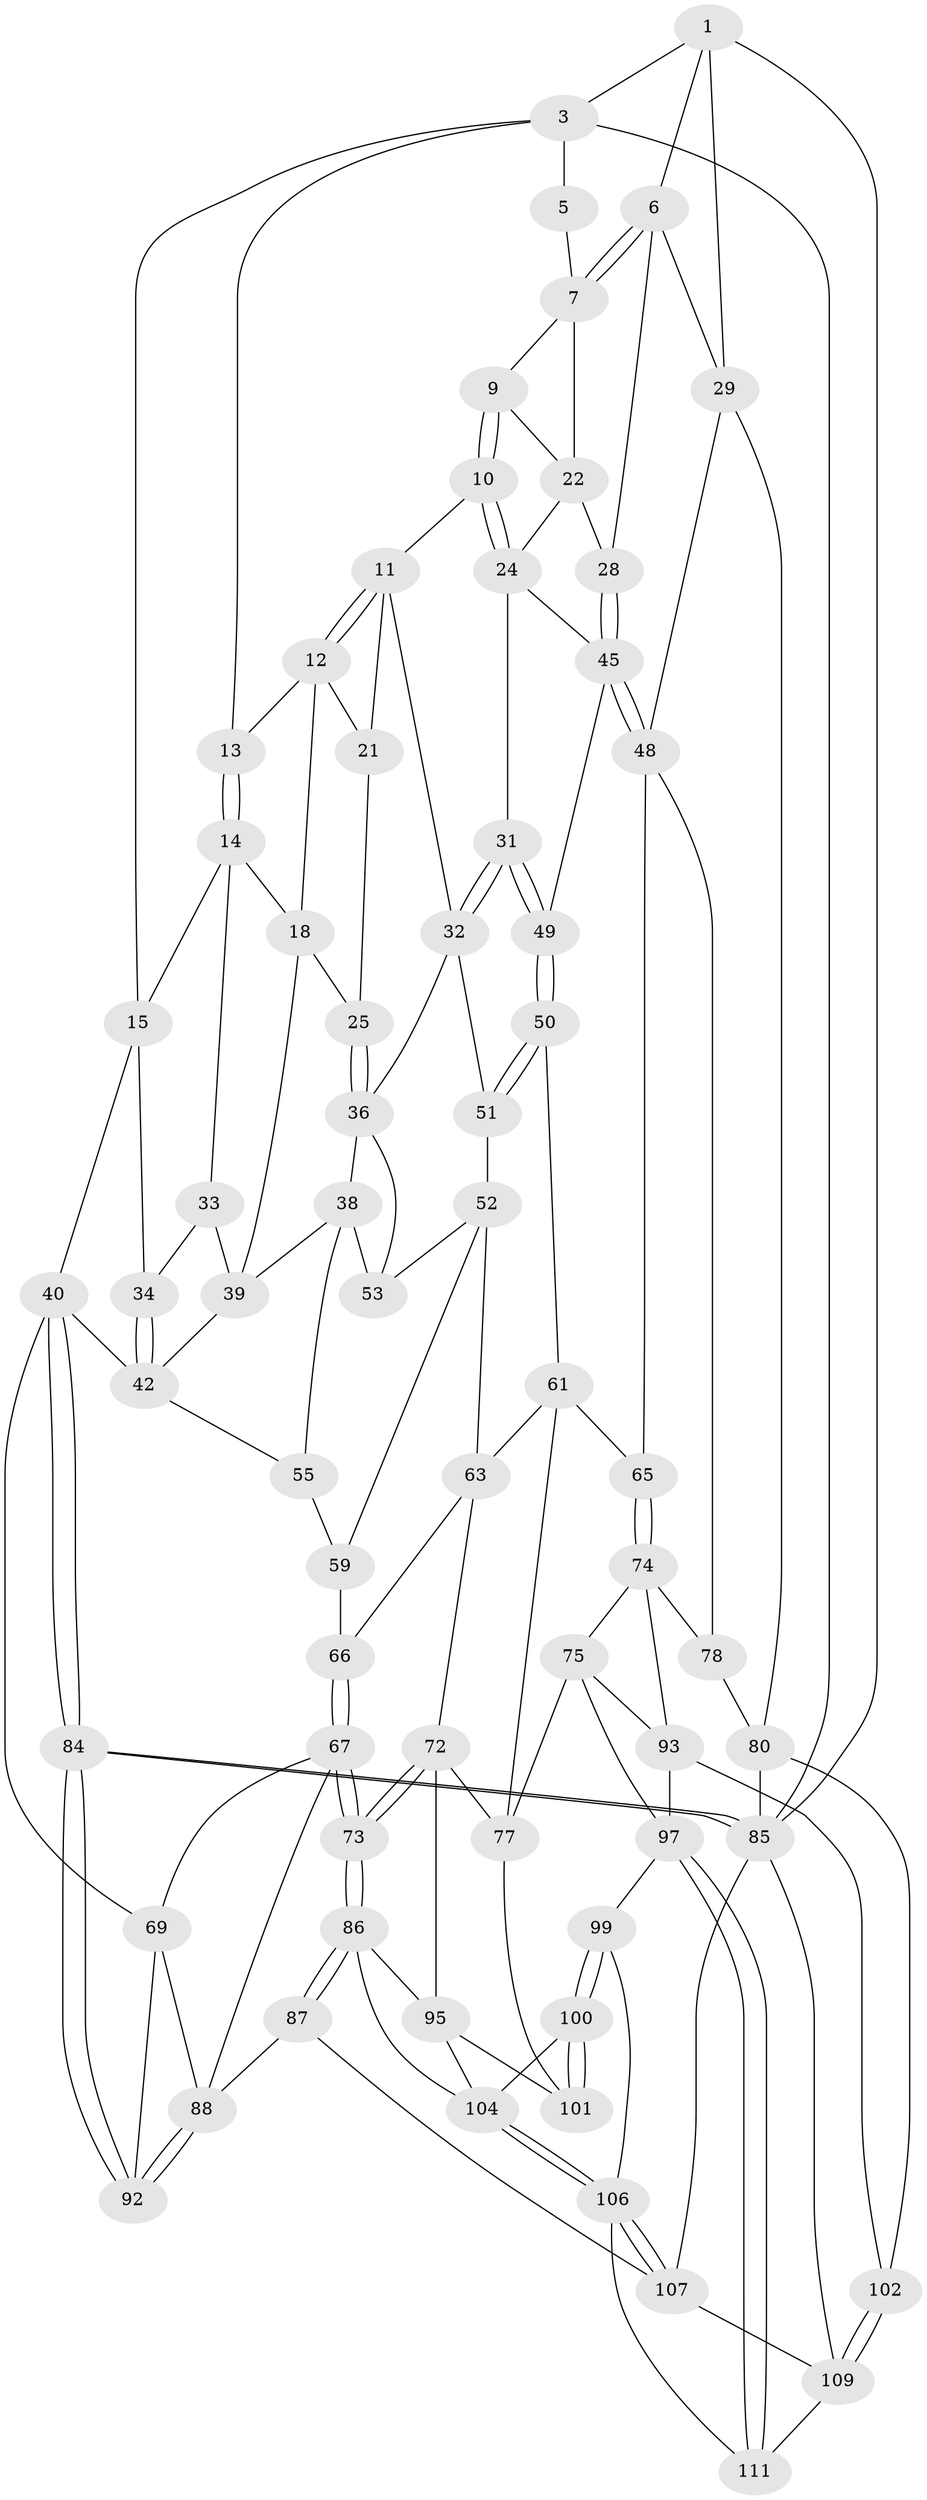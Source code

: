 // Generated by graph-tools (version 1.1) at 2025/24/03/03/25 07:24:31]
// undirected, 68 vertices, 152 edges
graph export_dot {
graph [start="1"]
  node [color=gray90,style=filled];
  1 [pos="+0.7290499742220636+0",super="+2"];
  3 [pos="+0+0",super="+4"];
  5 [pos="+0.6565677717469598+0"];
  6 [pos="+0.8438484695648855+0.14119367521287976",super="+27"];
  7 [pos="+0.8407584801454696+0.14190247431884795",super="+8"];
  9 [pos="+0.5830113805304425+0.12646557351781446"];
  10 [pos="+0.5713287793514896+0.13810594933848214"];
  11 [pos="+0.5361811939749361+0.15848639700415407",super="+20"];
  12 [pos="+0.3617986463175124+0.05650834979088409",super="+17"];
  13 [pos="+0.23186326883082534+0"];
  14 [pos="+0.19065497028707426+0.1948439795022012",super="+19"];
  15 [pos="+0.06501056212027487+0.18917789308572264",super="+16"];
  18 [pos="+0.26825463046815645+0.23804972172765934",super="+26"];
  21 [pos="+0.39173863825778554+0.21600325758177924"];
  22 [pos="+0.7131912171303075+0.21641335633185513",super="+23"];
  24 [pos="+0.6785065871472739+0.3063447801037477",super="+30"];
  25 [pos="+0.3664210028367949+0.24295977870747484"];
  28 [pos="+0.8093844157672755+0.31271734649936056"];
  29 [pos="+1+0.18597896202434758",super="+47"];
  31 [pos="+0.6395952097707228+0.34746100618939285"];
  32 [pos="+0.5155339372770813+0.29761642255959714",super="+35"];
  33 [pos="+0.2312244111065258+0.25921140929850306"];
  34 [pos="+0.06119253488691933+0.27251801746024257"];
  36 [pos="+0.4367361657300846+0.3361419270553613",super="+37"];
  38 [pos="+0.3816677161661299+0.36423690418612753",super="+54"];
  39 [pos="+0.3650067206854743+0.35883852981688713",super="+43"];
  40 [pos="+0+0.5485823639454113",super="+41"];
  42 [pos="+0.009564515984258478+0.5209739372206047",super="+44"];
  45 [pos="+0.886296717409564+0.4650718039382138",super="+46"];
  48 [pos="+0.9416048938588218+0.5095668380823013",super="+64"];
  49 [pos="+0.6420920927287562+0.3770353677170501",super="+56"];
  50 [pos="+0.5842291375711889+0.4768017422247494",super="+57"];
  51 [pos="+0.5411346374596815+0.46559385729985914"];
  52 [pos="+0.5140507123940059+0.4730188121482689",super="+58"];
  53 [pos="+0.45817676469134855+0.4468991285050422"];
  55 [pos="+0.32842724052749594+0.5204820845246093"];
  59 [pos="+0.3464481833825824+0.5425073309344804",super="+60"];
  61 [pos="+0.6223577381180755+0.5746174531710355",super="+62"];
  63 [pos="+0.4742214381899476+0.6334329725906294",super="+71"];
  65 [pos="+0.811360355689322+0.6112730550685583"];
  66 [pos="+0.28801031064450516+0.6603577922749242",super="+70"];
  67 [pos="+0.2342403999206278+0.6933577622876272",super="+68"];
  69 [pos="+0.059704994830158536+0.6118084881672513",super="+91"];
  72 [pos="+0.38501785567862007+0.7223565597614181",super="+83"];
  73 [pos="+0.3199058923857681+0.8171321994424718"];
  74 [pos="+0.7544057171259849+0.7173608750300217",super="+79"];
  75 [pos="+0.7187493797246758+0.7367773300398645",super="+76"];
  77 [pos="+0.5774731558095855+0.7295446537396835",super="+82"];
  78 [pos="+0.8954360930167206+0.6538263385953367"];
  80 [pos="+1+0.8418695355706027",super="+81"];
  84 [pos="+0+1"];
  85 [pos="+0+1",super="+90"];
  86 [pos="+0.3197272528279957+0.821368333269251",super="+96"];
  87 [pos="+0.2734650012207199+0.8768015245240585"];
  88 [pos="+0.264916124400477+0.8734868669856282",super="+89"];
  92 [pos="+0.05156468609813276+0.92151788383932"];
  93 [pos="+0.8415790943651924+0.8422429278505886",super="+94"];
  95 [pos="+0.43182598338558714+0.8367162239226179",super="+103"];
  97 [pos="+0.74820432064102+0.895150726446525",super="+98"];
  99 [pos="+0.6103665712054839+0.9540659636653578"];
  100 [pos="+0.5678042245869952+0.8240748245056086"];
  101 [pos="+0.5657441489817105+0.7939827071879484"];
  102 [pos="+0.8553248160873923+0.8467568657636846"];
  104 [pos="+0.4464108047175524+0.888113047516609",super="+105"];
  106 [pos="+0.5162300295558355+1",super="+112"];
  107 [pos="+0.4996883926424349+1",super="+108"];
  109 [pos="+1+1",super="+110"];
  111 [pos="+0.8004572235509503+0.9916023878388665"];
  1 -- 6;
  1 -- 29;
  1 -- 3;
  1 -- 85;
  3 -- 85;
  3 -- 5;
  3 -- 13;
  3 -- 15;
  5 -- 7;
  6 -- 7;
  6 -- 7;
  6 -- 28;
  6 -- 29;
  7 -- 22;
  7 -- 9;
  9 -- 10;
  9 -- 10;
  9 -- 22;
  10 -- 11;
  10 -- 24;
  10 -- 24;
  11 -- 12;
  11 -- 12;
  11 -- 32;
  11 -- 21;
  12 -- 13;
  12 -- 18;
  12 -- 21;
  13 -- 14;
  13 -- 14;
  14 -- 15;
  14 -- 33;
  14 -- 18;
  15 -- 34;
  15 -- 40;
  18 -- 25;
  18 -- 39;
  21 -- 25;
  22 -- 24;
  22 -- 28;
  24 -- 45;
  24 -- 31;
  25 -- 36;
  25 -- 36;
  28 -- 45;
  28 -- 45;
  29 -- 48;
  29 -- 80;
  31 -- 32;
  31 -- 32;
  31 -- 49;
  31 -- 49;
  32 -- 51;
  32 -- 36;
  33 -- 34;
  33 -- 39;
  34 -- 42;
  34 -- 42;
  36 -- 53;
  36 -- 38;
  38 -- 39;
  38 -- 53;
  38 -- 55;
  39 -- 42;
  40 -- 84;
  40 -- 84;
  40 -- 42;
  40 -- 69;
  42 -- 55;
  45 -- 48;
  45 -- 48;
  45 -- 49;
  48 -- 65;
  48 -- 78;
  49 -- 50 [weight=2];
  49 -- 50;
  50 -- 51;
  50 -- 51;
  50 -- 61;
  51 -- 52;
  52 -- 53;
  52 -- 59;
  52 -- 63;
  55 -- 59;
  59 -- 66 [weight=2];
  61 -- 65;
  61 -- 77;
  61 -- 63;
  63 -- 72;
  63 -- 66;
  65 -- 74;
  65 -- 74;
  66 -- 67;
  66 -- 67;
  67 -- 73;
  67 -- 73;
  67 -- 69;
  67 -- 88;
  69 -- 88;
  69 -- 92;
  72 -- 73;
  72 -- 73;
  72 -- 77;
  72 -- 95;
  73 -- 86;
  73 -- 86;
  74 -- 75;
  74 -- 93;
  74 -- 78;
  75 -- 77;
  75 -- 97;
  75 -- 93;
  77 -- 101;
  78 -- 80;
  80 -- 102;
  80 -- 85;
  84 -- 85;
  84 -- 85;
  84 -- 92;
  84 -- 92;
  85 -- 109;
  85 -- 107;
  86 -- 87;
  86 -- 87;
  86 -- 95;
  86 -- 104;
  87 -- 88;
  87 -- 107;
  88 -- 92;
  88 -- 92;
  93 -- 102;
  93 -- 97;
  95 -- 101;
  95 -- 104;
  97 -- 111;
  97 -- 111;
  97 -- 99;
  99 -- 100;
  99 -- 100;
  99 -- 106;
  100 -- 101;
  100 -- 101;
  100 -- 104;
  102 -- 109;
  102 -- 109;
  104 -- 106;
  104 -- 106;
  106 -- 107;
  106 -- 107;
  106 -- 111;
  107 -- 109;
  109 -- 111;
}
